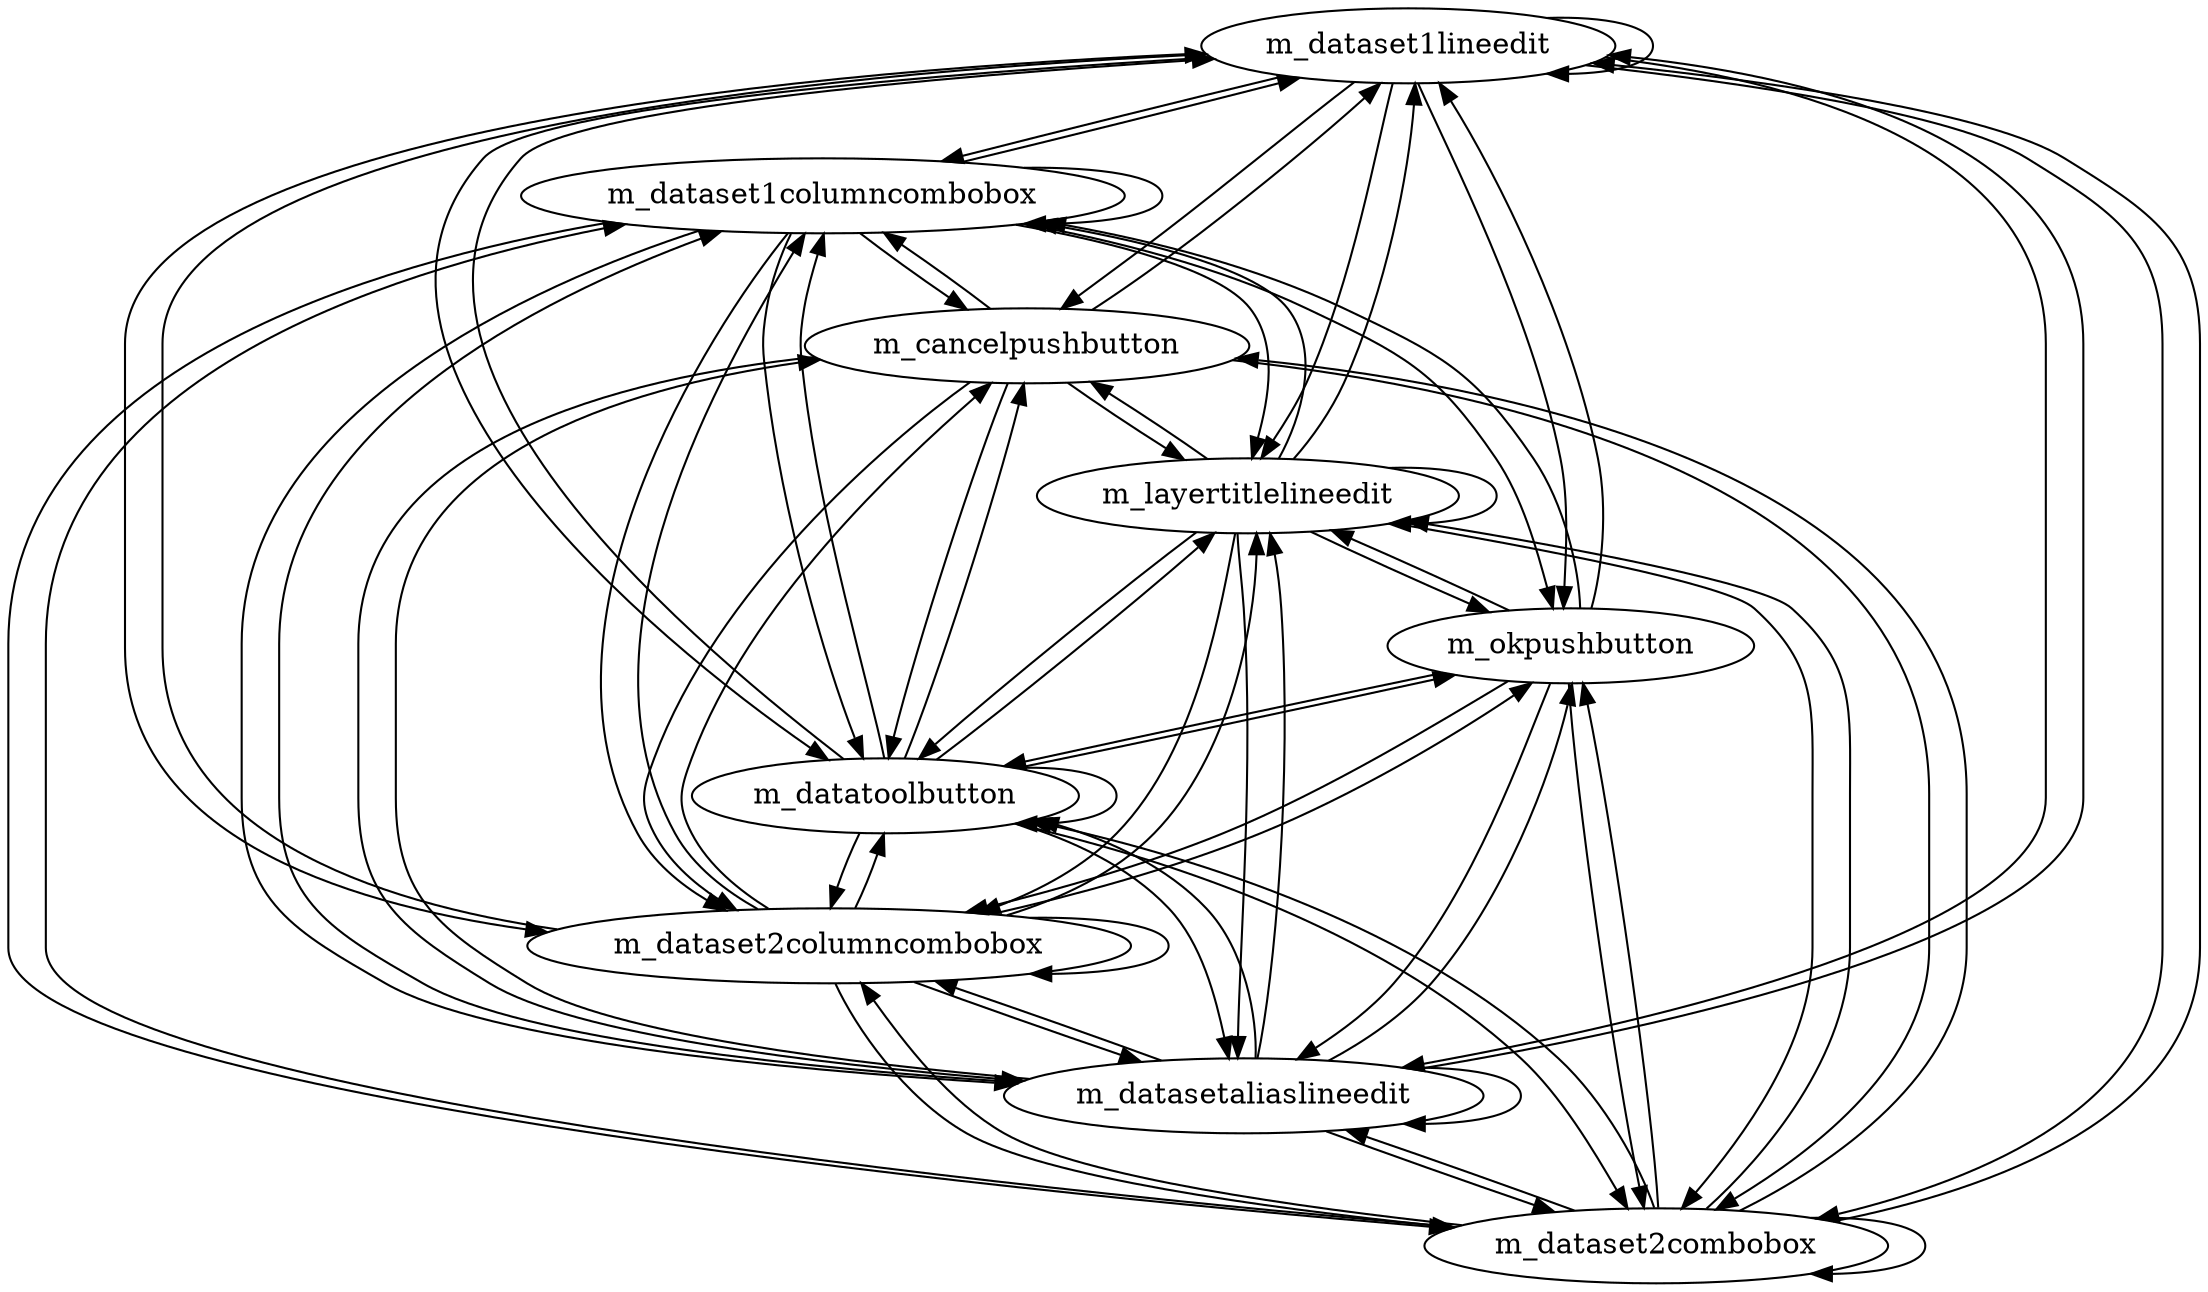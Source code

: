 strict digraph G {
  m_dataset1lineedit [ label="m_dataset1lineedit" ];
  m_dataset1columncombobox [ label="m_dataset1columncombobox" ];
  m_dataset2combobox [ label="m_dataset2combobox" ];
  m_datasetaliaslineedit [ label="m_datasetaliaslineedit" ];
  m_dataset2columncombobox [ label="m_dataset2columncombobox" ];
  m_datatoolbutton [ label="m_datatoolbutton" ];
  m_layertitlelineedit [ label="m_layertitlelineedit" ];
  m_okpushbutton [ label="m_okpushbutton" ];
  m_cancelpushbutton [ label="m_cancelpushbutton" ];
  m_dataset1lineedit -> m_dataset1lineedit;
  m_dataset1lineedit -> m_dataset1columncombobox;
  m_dataset1lineedit -> m_dataset2combobox;
  m_dataset1lineedit -> m_datasetaliaslineedit;
  m_dataset1lineedit -> m_dataset2columncombobox;
  m_dataset1lineedit -> m_datatoolbutton;
  m_dataset1lineedit -> m_layertitlelineedit;
  m_dataset1lineedit -> m_okpushbutton;
  m_dataset1lineedit -> m_cancelpushbutton;
  m_dataset1columncombobox -> m_dataset1lineedit;
  m_dataset1columncombobox -> m_dataset1columncombobox;
  m_dataset1columncombobox -> m_dataset2combobox;
  m_dataset1columncombobox -> m_datasetaliaslineedit;
  m_dataset1columncombobox -> m_dataset2columncombobox;
  m_dataset1columncombobox -> m_datatoolbutton;
  m_dataset1columncombobox -> m_layertitlelineedit;
  m_dataset1columncombobox -> m_okpushbutton;
  m_dataset1columncombobox -> m_cancelpushbutton;
  m_dataset2combobox -> m_dataset1lineedit;
  m_dataset2combobox -> m_dataset1columncombobox;
  m_dataset2combobox -> m_dataset2combobox;
  m_dataset2combobox -> m_datasetaliaslineedit;
  m_dataset2combobox -> m_dataset2columncombobox;
  m_dataset2combobox -> m_datatoolbutton;
  m_dataset2combobox -> m_layertitlelineedit;
  m_dataset2combobox -> m_okpushbutton;
  m_dataset2combobox -> m_cancelpushbutton;
  m_datasetaliaslineedit -> m_dataset1lineedit;
  m_datasetaliaslineedit -> m_dataset1columncombobox;
  m_datasetaliaslineedit -> m_dataset2combobox;
  m_datasetaliaslineedit -> m_datasetaliaslineedit;
  m_datasetaliaslineedit -> m_dataset2columncombobox;
  m_datasetaliaslineedit -> m_datatoolbutton;
  m_datasetaliaslineedit -> m_layertitlelineedit;
  m_datasetaliaslineedit -> m_okpushbutton;
  m_datasetaliaslineedit -> m_cancelpushbutton;
  m_dataset2columncombobox -> m_dataset1lineedit;
  m_dataset2columncombobox -> m_dataset1columncombobox;
  m_dataset2columncombobox -> m_dataset2combobox;
  m_dataset2columncombobox -> m_datasetaliaslineedit;
  m_dataset2columncombobox -> m_dataset2columncombobox;
  m_dataset2columncombobox -> m_datatoolbutton;
  m_dataset2columncombobox -> m_layertitlelineedit;
  m_dataset2columncombobox -> m_okpushbutton;
  m_dataset2columncombobox -> m_cancelpushbutton;
  m_datatoolbutton -> m_dataset1lineedit;
  m_datatoolbutton -> m_dataset1columncombobox;
  m_datatoolbutton -> m_dataset2combobox;
  m_datatoolbutton -> m_datasetaliaslineedit;
  m_datatoolbutton -> m_dataset2columncombobox;
  m_datatoolbutton -> m_datatoolbutton;
  m_datatoolbutton -> m_layertitlelineedit;
  m_datatoolbutton -> m_okpushbutton;
  m_datatoolbutton -> m_cancelpushbutton;
  m_layertitlelineedit -> m_dataset1lineedit;
  m_layertitlelineedit -> m_dataset1columncombobox;
  m_layertitlelineedit -> m_dataset2combobox;
  m_layertitlelineedit -> m_datasetaliaslineedit;
  m_layertitlelineedit -> m_dataset2columncombobox;
  m_layertitlelineedit -> m_datatoolbutton;
  m_layertitlelineedit -> m_layertitlelineedit;
  m_layertitlelineedit -> m_okpushbutton;
  m_layertitlelineedit -> m_cancelpushbutton;
  m_okpushbutton -> m_dataset1lineedit;
  m_okpushbutton -> m_dataset1columncombobox;
  m_okpushbutton -> m_dataset2combobox;
  m_okpushbutton -> m_datasetaliaslineedit;
  m_okpushbutton -> m_dataset2columncombobox;
  m_okpushbutton -> m_datatoolbutton;
  m_okpushbutton -> m_layertitlelineedit;
  m_cancelpushbutton -> m_dataset1lineedit;
  m_cancelpushbutton -> m_dataset1columncombobox;
  m_cancelpushbutton -> m_dataset2combobox;
  m_cancelpushbutton -> m_datasetaliaslineedit;
  m_cancelpushbutton -> m_dataset2columncombobox;
  m_cancelpushbutton -> m_datatoolbutton;
  m_cancelpushbutton -> m_layertitlelineedit;
}
